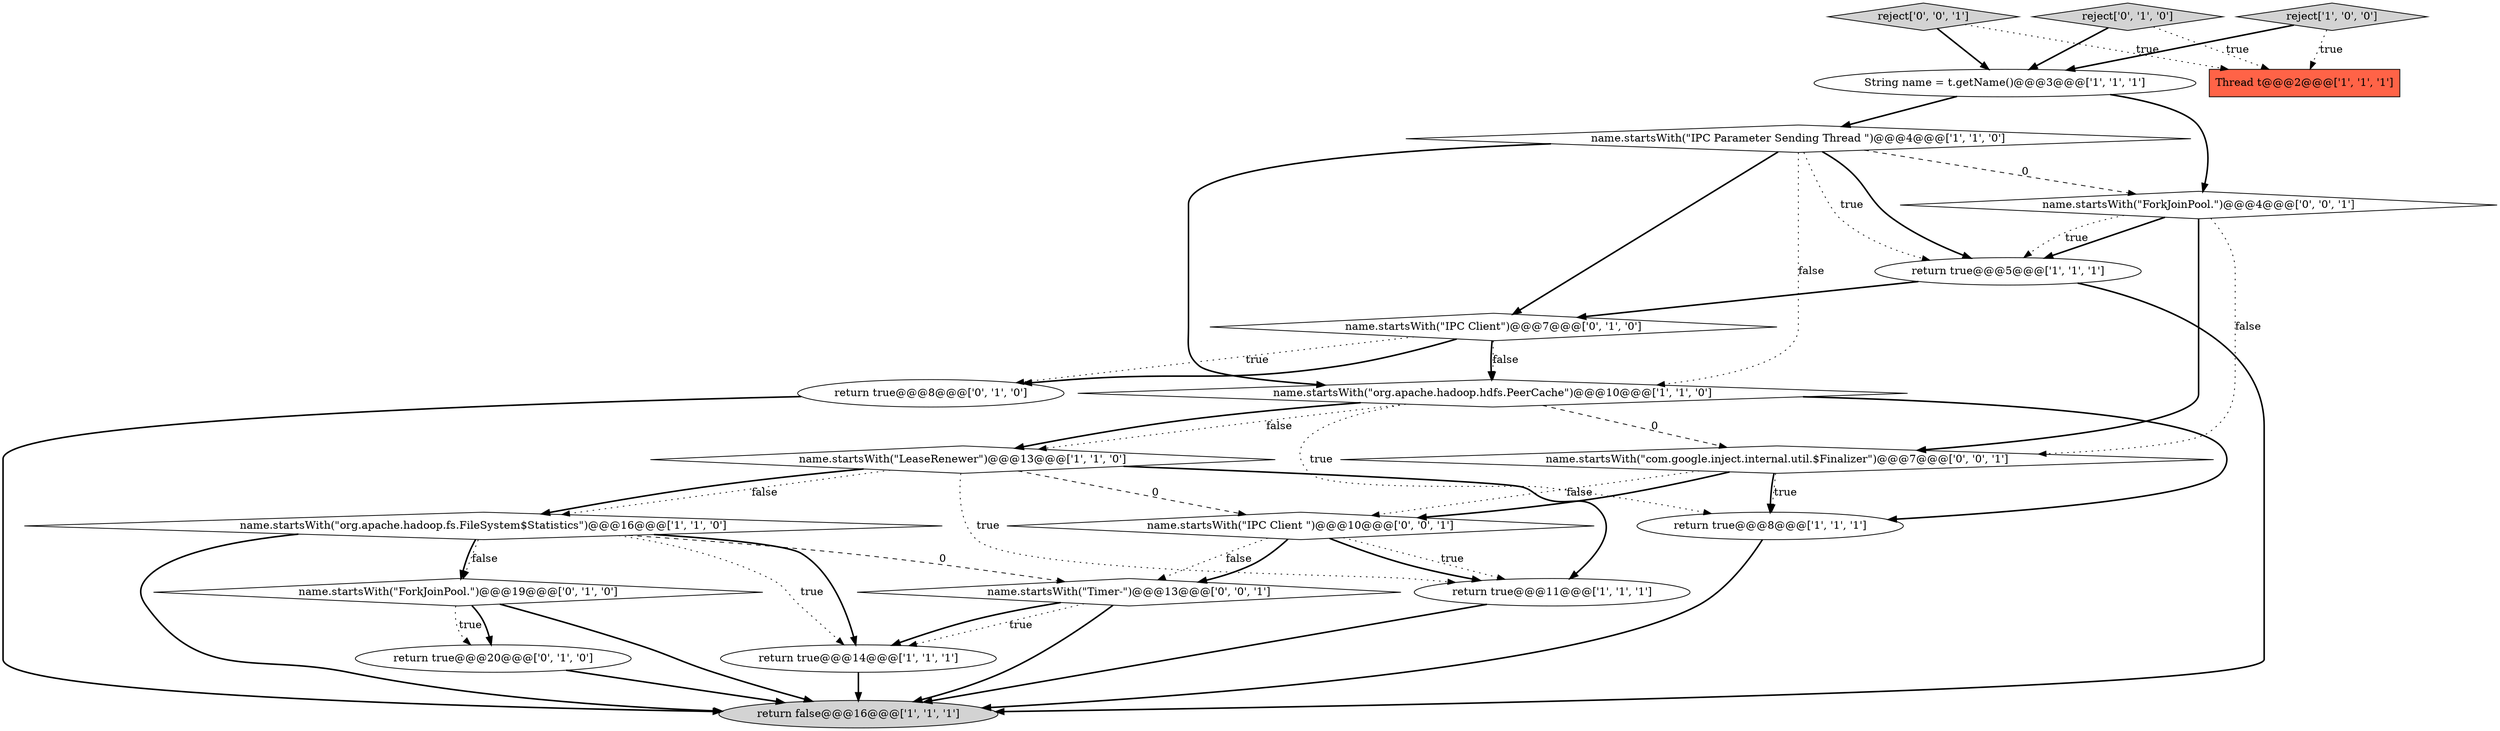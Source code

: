 digraph {
12 [style = filled, label = "name.startsWith(\"ForkJoinPool.\")@@@19@@@['0', '1', '0']", fillcolor = white, shape = diamond image = "AAA1AAABBB2BBB"];
17 [style = filled, label = "reject['0', '0', '1']", fillcolor = lightgray, shape = diamond image = "AAA0AAABBB3BBB"];
18 [style = filled, label = "name.startsWith(\"IPC Client \")@@@10@@@['0', '0', '1']", fillcolor = white, shape = diamond image = "AAA0AAABBB3BBB"];
3 [style = filled, label = "String name = t.getName()@@@3@@@['1', '1', '1']", fillcolor = white, shape = ellipse image = "AAA0AAABBB1BBB"];
14 [style = filled, label = "return true@@@8@@@['0', '1', '0']", fillcolor = white, shape = ellipse image = "AAA1AAABBB2BBB"];
20 [style = filled, label = "name.startsWith(\"com.google.inject.internal.util.$Finalizer\")@@@7@@@['0', '0', '1']", fillcolor = white, shape = diamond image = "AAA0AAABBB3BBB"];
4 [style = filled, label = "name.startsWith(\"IPC Parameter Sending Thread \")@@@4@@@['1', '1', '0']", fillcolor = white, shape = diamond image = "AAA0AAABBB1BBB"];
9 [style = filled, label = "return true@@@8@@@['1', '1', '1']", fillcolor = white, shape = ellipse image = "AAA0AAABBB1BBB"];
5 [style = filled, label = "return true@@@5@@@['1', '1', '1']", fillcolor = white, shape = ellipse image = "AAA0AAABBB1BBB"];
16 [style = filled, label = "return true@@@20@@@['0', '1', '0']", fillcolor = white, shape = ellipse image = "AAA1AAABBB2BBB"];
7 [style = filled, label = "Thread t@@@2@@@['1', '1', '1']", fillcolor = tomato, shape = box image = "AAA0AAABBB1BBB"];
11 [style = filled, label = "return true@@@11@@@['1', '1', '1']", fillcolor = white, shape = ellipse image = "AAA0AAABBB1BBB"];
8 [style = filled, label = "name.startsWith(\"org.apache.hadoop.hdfs.PeerCache\")@@@10@@@['1', '1', '0']", fillcolor = white, shape = diamond image = "AAA0AAABBB1BBB"];
6 [style = filled, label = "name.startsWith(\"org.apache.hadoop.fs.FileSystem$Statistics\")@@@16@@@['1', '1', '0']", fillcolor = white, shape = diamond image = "AAA0AAABBB1BBB"];
0 [style = filled, label = "return false@@@16@@@['1', '1', '1']", fillcolor = lightgray, shape = ellipse image = "AAA0AAABBB1BBB"];
2 [style = filled, label = "return true@@@14@@@['1', '1', '1']", fillcolor = white, shape = ellipse image = "AAA0AAABBB1BBB"];
21 [style = filled, label = "name.startsWith(\"Timer-\")@@@13@@@['0', '0', '1']", fillcolor = white, shape = diamond image = "AAA0AAABBB3BBB"];
10 [style = filled, label = "reject['1', '0', '0']", fillcolor = lightgray, shape = diamond image = "AAA0AAABBB1BBB"];
15 [style = filled, label = "reject['0', '1', '0']", fillcolor = lightgray, shape = diamond image = "AAA0AAABBB2BBB"];
19 [style = filled, label = "name.startsWith(\"ForkJoinPool.\")@@@4@@@['0', '0', '1']", fillcolor = white, shape = diamond image = "AAA0AAABBB3BBB"];
1 [style = filled, label = "name.startsWith(\"LeaseRenewer\")@@@13@@@['1', '1', '0']", fillcolor = white, shape = diamond image = "AAA0AAABBB1BBB"];
13 [style = filled, label = "name.startsWith(\"IPC Client\")@@@7@@@['0', '1', '0']", fillcolor = white, shape = diamond image = "AAA1AAABBB2BBB"];
12->0 [style = bold, label=""];
1->18 [style = dashed, label="0"];
8->9 [style = bold, label=""];
19->20 [style = dotted, label="false"];
1->11 [style = dotted, label="true"];
19->5 [style = bold, label=""];
20->18 [style = dotted, label="false"];
12->16 [style = dotted, label="true"];
17->7 [style = dotted, label="true"];
20->18 [style = bold, label=""];
11->0 [style = bold, label=""];
19->20 [style = bold, label=""];
4->5 [style = bold, label=""];
6->0 [style = bold, label=""];
16->0 [style = bold, label=""];
19->5 [style = dotted, label="true"];
4->8 [style = bold, label=""];
9->0 [style = bold, label=""];
14->0 [style = bold, label=""];
17->3 [style = bold, label=""];
10->7 [style = dotted, label="true"];
21->2 [style = dotted, label="true"];
1->6 [style = bold, label=""];
10->3 [style = bold, label=""];
5->13 [style = bold, label=""];
6->2 [style = bold, label=""];
1->11 [style = bold, label=""];
12->16 [style = bold, label=""];
8->1 [style = bold, label=""];
21->2 [style = bold, label=""];
18->11 [style = dotted, label="true"];
8->20 [style = dashed, label="0"];
5->0 [style = bold, label=""];
8->1 [style = dotted, label="false"];
13->8 [style = dotted, label="false"];
18->21 [style = dotted, label="false"];
3->19 [style = bold, label=""];
6->12 [style = bold, label=""];
15->3 [style = bold, label=""];
18->21 [style = bold, label=""];
4->5 [style = dotted, label="true"];
1->6 [style = dotted, label="false"];
4->13 [style = bold, label=""];
6->12 [style = dotted, label="false"];
6->21 [style = dashed, label="0"];
2->0 [style = bold, label=""];
15->7 [style = dotted, label="true"];
20->9 [style = bold, label=""];
4->8 [style = dotted, label="false"];
13->8 [style = bold, label=""];
6->2 [style = dotted, label="true"];
20->9 [style = dotted, label="true"];
4->19 [style = dashed, label="0"];
13->14 [style = bold, label=""];
21->0 [style = bold, label=""];
13->14 [style = dotted, label="true"];
3->4 [style = bold, label=""];
18->11 [style = bold, label=""];
8->9 [style = dotted, label="true"];
}
